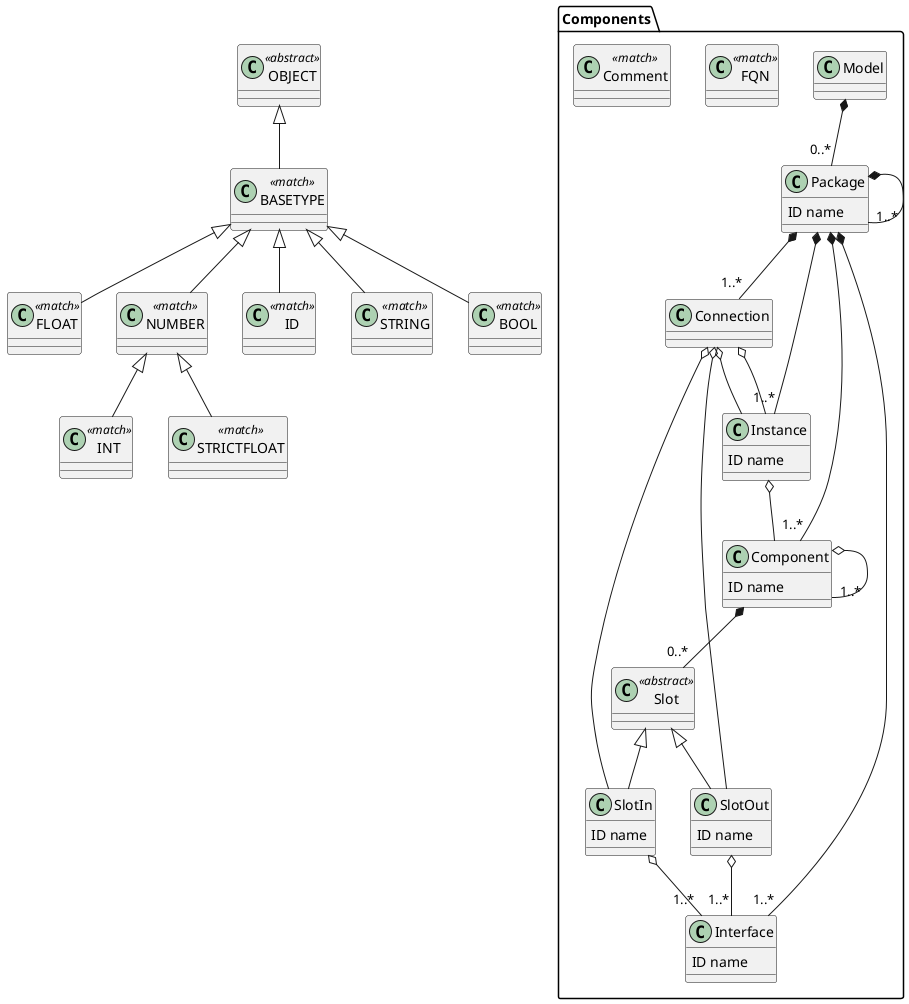 @startuml
            set namespaceSeparator .
        Components.Model *-- "0..*" Components.Package
class Components.Model  {
}


Components.Package *-- "1..*" Components.Component
Components.Package *-- "1..*" Components.Instance
Components.Package *-- "1..*" Components.Connection
Components.Package *-- "1..*" Components.Package
Components.Package *-- "1..*" Components.Interface
class Components.Package  {
ID name
}


class Components.Interface  {
ID name
}


Components.Component o-- "1..*" Components.Component
Components.Component *-- "0..*" Components.Slot
class Components.Component  {
ID name
}


class Components.Slot <<abstract>> {
}

Components.Slot <|-- Components.SlotIn
Components.Slot <|-- Components.SlotOut

Components.SlotIn o-- "1..*" Components.Interface
class Components.SlotIn  {
ID name
}


Components.SlotOut o-- "1..*" Components.Interface
class Components.SlotOut  {
ID name
}


Components.Instance o-- Components.Component
class Components.Instance  {
ID name
}


Components.Connection o-- Components.Instance
Components.Connection o-- Components.SlotOut
Components.Connection o-- Components.Instance
Components.Connection o-- Components.SlotIn
class Components.Connection  {
}


class Components.FQN <<match>> {
}


class Components.Comment <<match>> {
}


class ID <<match>> {
}


class STRING <<match>> {
}


class BOOL <<match>> {
}


class INT <<match>> {
}


class FLOAT <<match>> {
}


class STRICTFLOAT <<match>> {
}


class NUMBER <<match>> {
}

NUMBER <|-- STRICTFLOAT
NUMBER <|-- INT

class BASETYPE <<match>> {
}

BASETYPE <|-- NUMBER
BASETYPE <|-- FLOAT
BASETYPE <|-- BOOL
BASETYPE <|-- ID
BASETYPE <|-- STRING

class OBJECT <<abstract>> {
}

OBJECT <|-- BASETYPE

@enduml
